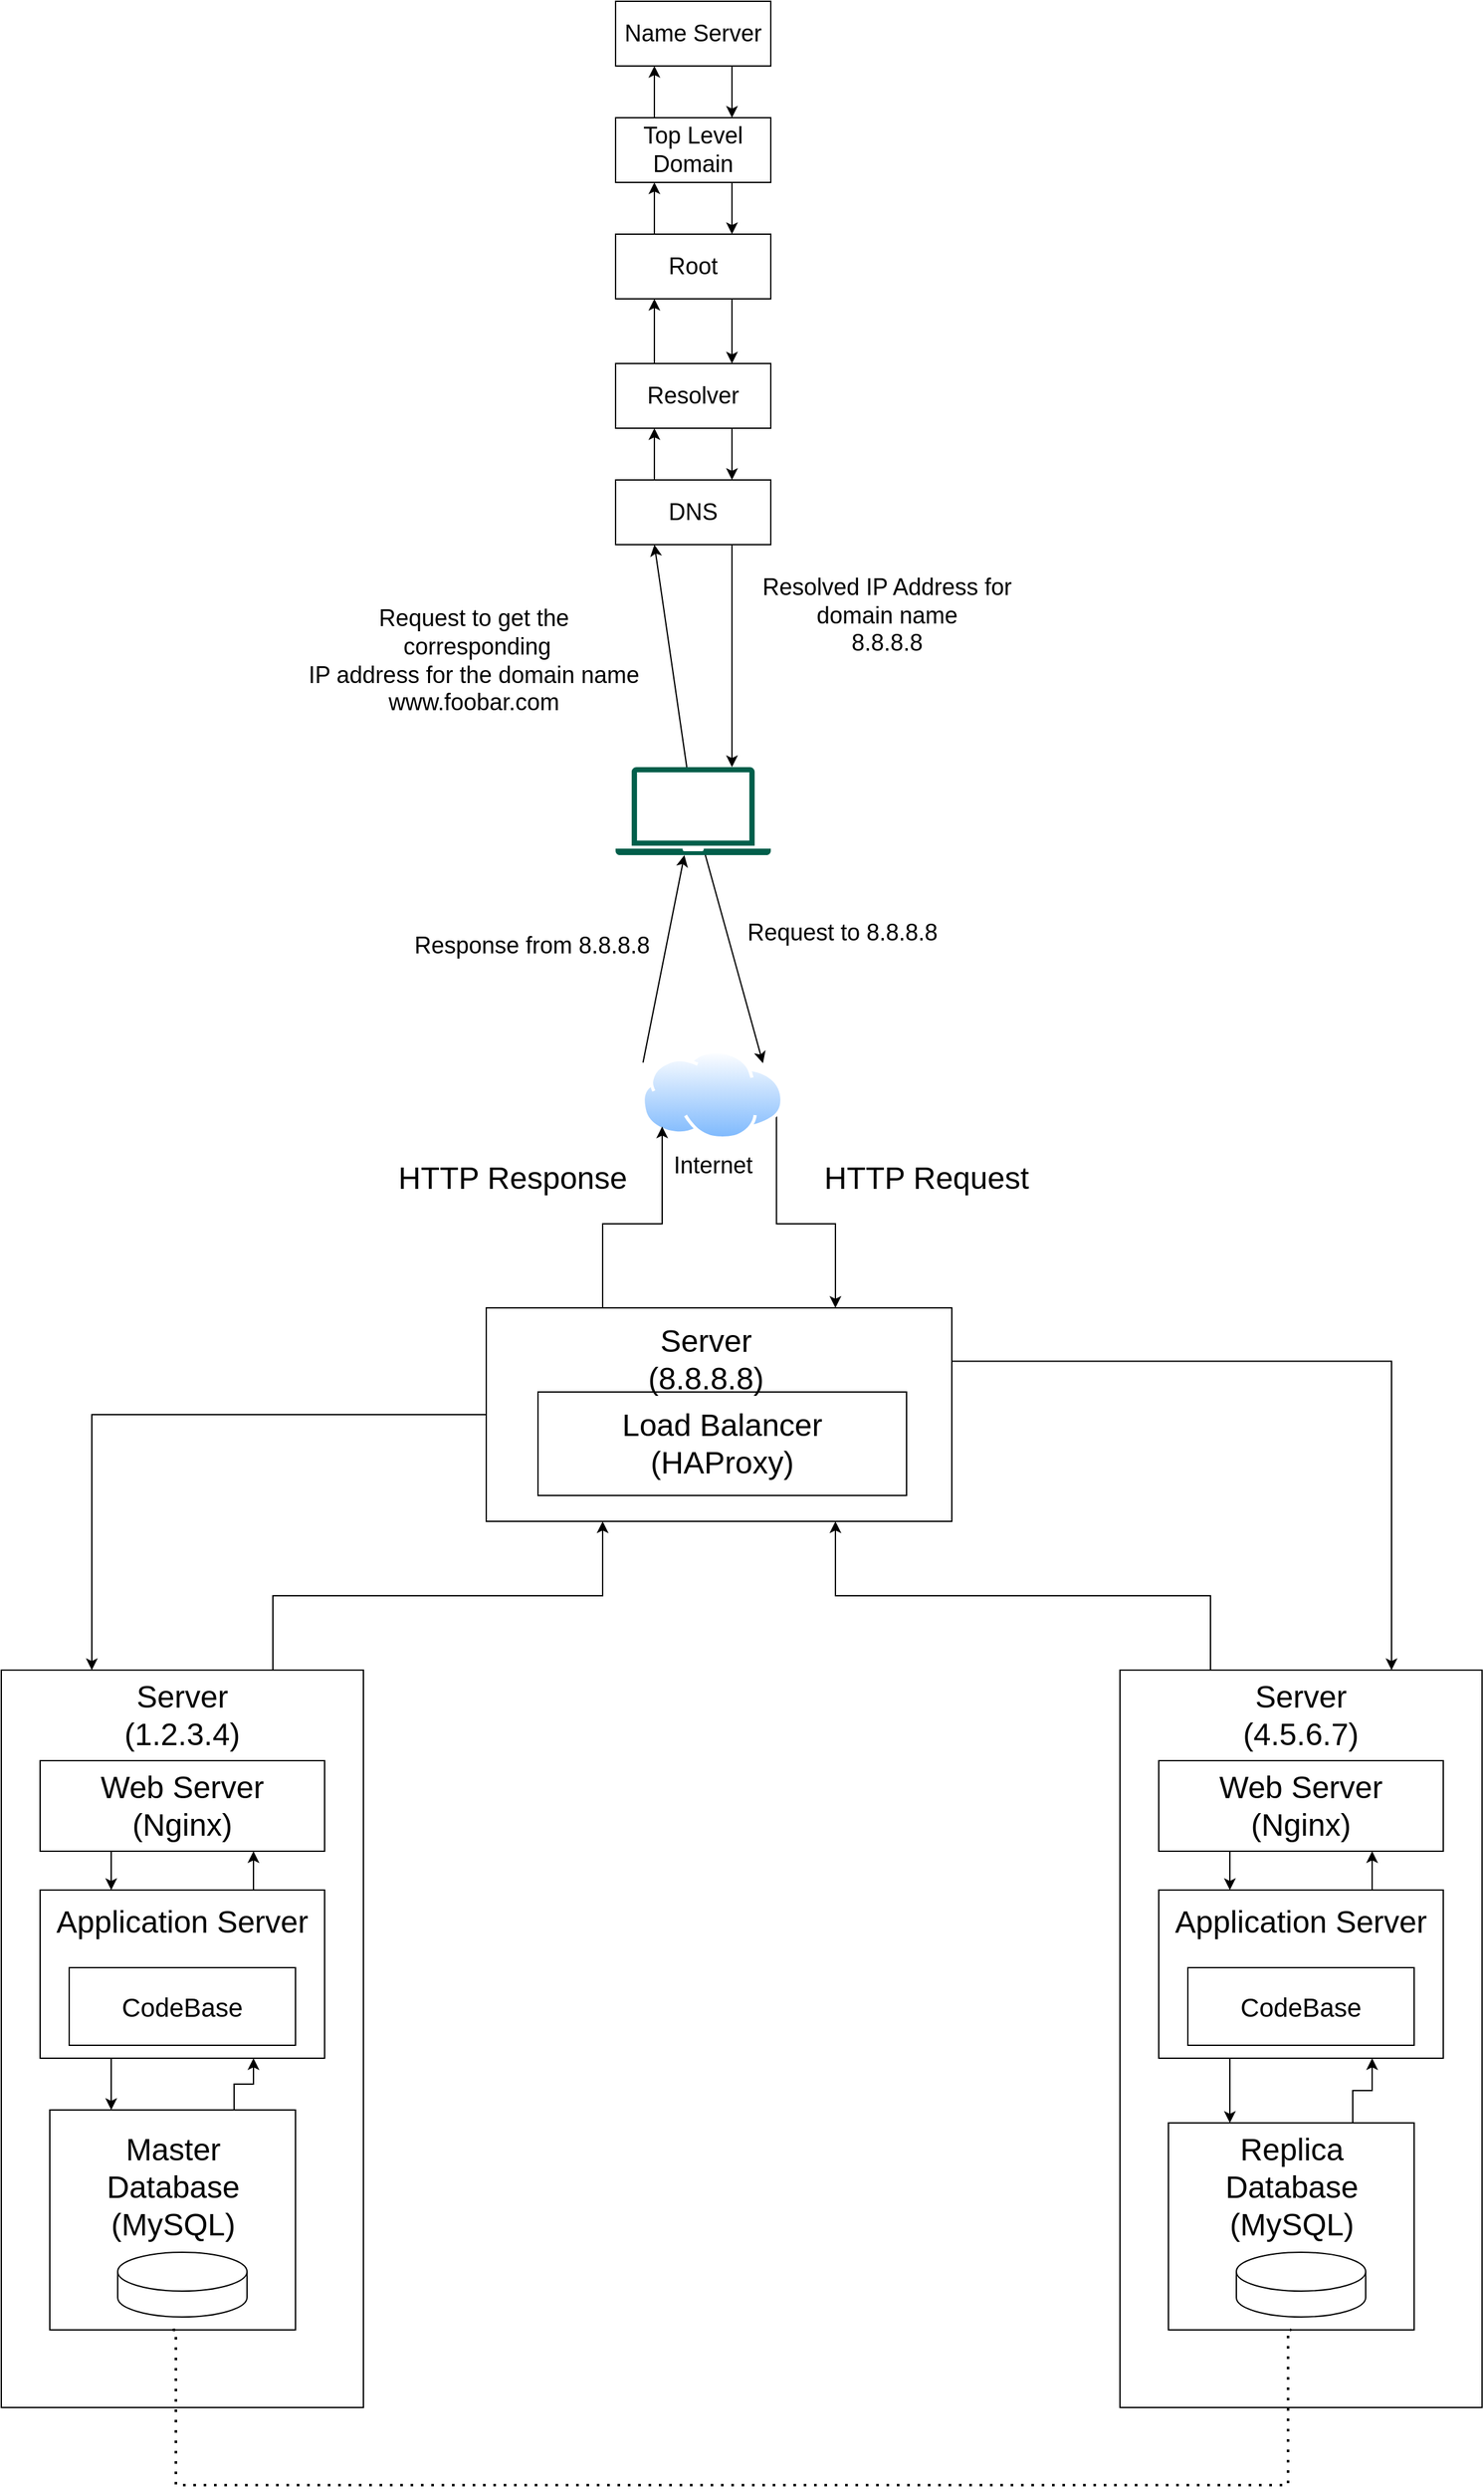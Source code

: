 <mxfile version="20.6.2" type="device"><diagram id="Ur6gRPB38YQK42sb_czI" name="Page-1"><mxGraphModel dx="4544" dy="1410" grid="1" gridSize="10" guides="1" tooltips="1" connect="1" arrows="1" fold="1" page="1" pageScale="1" pageWidth="850" pageHeight="1100" math="0" shadow="0"><root><mxCell id="0"/><mxCell id="1" parent="0"/><mxCell id="QQvmPmS_KhWr08DKVS-H-1" value="" style="sketch=0;pointerEvents=1;shadow=0;dashed=0;html=1;strokeColor=none;fillColor=#005F4B;labelPosition=center;verticalLabelPosition=bottom;verticalAlign=top;align=center;outlineConnect=0;shape=mxgraph.veeam2.laptop;" vertex="1" parent="1"><mxGeometry x="-940" y="1132" width="120" height="68" as="geometry"/></mxCell><mxCell id="QQvmPmS_KhWr08DKVS-H-69" style="edgeStyle=orthogonalEdgeStyle;rounded=0;orthogonalLoop=1;jettySize=auto;html=1;exitX=1;exitY=0.75;exitDx=0;exitDy=0;entryX=0.75;entryY=0;entryDx=0;entryDy=0;fontSize=24;" edge="1" parent="1" source="QQvmPmS_KhWr08DKVS-H-3" target="QQvmPmS_KhWr08DKVS-H-63"><mxGeometry relative="1" as="geometry"/></mxCell><mxCell id="QQvmPmS_KhWr08DKVS-H-3" value="&lt;font style=&quot;font-size: 18px;&quot;&gt;Internet&lt;/font&gt;" style="aspect=fixed;perimeter=ellipsePerimeter;html=1;align=center;shadow=0;dashed=0;spacingTop=3;image;image=img/lib/active_directory/internet_cloud.svg;" vertex="1" parent="1"><mxGeometry x="-920" y="1350.7" width="110" height="69.3" as="geometry"/></mxCell><mxCell id="QQvmPmS_KhWr08DKVS-H-70" style="edgeStyle=orthogonalEdgeStyle;rounded=0;orthogonalLoop=1;jettySize=auto;html=1;exitX=0.75;exitY=0;exitDx=0;exitDy=0;entryX=0.25;entryY=1;entryDx=0;entryDy=0;fontSize=24;" edge="1" parent="1" source="QQvmPmS_KhWr08DKVS-H-5" target="QQvmPmS_KhWr08DKVS-H-63"><mxGeometry relative="1" as="geometry"/></mxCell><mxCell id="QQvmPmS_KhWr08DKVS-H-5" value="" style="rounded=0;whiteSpace=wrap;html=1;" vertex="1" parent="1"><mxGeometry x="-1415" y="1830" width="280" height="570" as="geometry"/></mxCell><mxCell id="QQvmPmS_KhWr08DKVS-H-6" style="edgeStyle=orthogonalEdgeStyle;rounded=0;orthogonalLoop=1;jettySize=auto;html=1;exitX=0.25;exitY=1;exitDx=0;exitDy=0;entryX=0.25;entryY=0;entryDx=0;entryDy=0;fontSize=24;" edge="1" parent="1" source="QQvmPmS_KhWr08DKVS-H-7" target="QQvmPmS_KhWr08DKVS-H-10"><mxGeometry relative="1" as="geometry"/></mxCell><mxCell id="QQvmPmS_KhWr08DKVS-H-7" value="" style="rounded=0;whiteSpace=wrap;html=1;" vertex="1" parent="1"><mxGeometry x="-1385" y="1900" width="220" height="70" as="geometry"/></mxCell><mxCell id="QQvmPmS_KhWr08DKVS-H-8" style="edgeStyle=orthogonalEdgeStyle;rounded=0;orthogonalLoop=1;jettySize=auto;html=1;exitX=0.75;exitY=0;exitDx=0;exitDy=0;entryX=0.75;entryY=1;entryDx=0;entryDy=0;fontSize=24;" edge="1" parent="1" source="QQvmPmS_KhWr08DKVS-H-10" target="QQvmPmS_KhWr08DKVS-H-7"><mxGeometry relative="1" as="geometry"/></mxCell><mxCell id="QQvmPmS_KhWr08DKVS-H-9" style="edgeStyle=orthogonalEdgeStyle;rounded=0;orthogonalLoop=1;jettySize=auto;html=1;exitX=0.25;exitY=1;exitDx=0;exitDy=0;entryX=0.25;entryY=0;entryDx=0;entryDy=0;fontSize=24;" edge="1" parent="1" source="QQvmPmS_KhWr08DKVS-H-10" target="QQvmPmS_KhWr08DKVS-H-12"><mxGeometry relative="1" as="geometry"/></mxCell><mxCell id="QQvmPmS_KhWr08DKVS-H-10" value="" style="rounded=0;whiteSpace=wrap;html=1;" vertex="1" parent="1"><mxGeometry x="-1385" y="2000" width="220" height="130" as="geometry"/></mxCell><mxCell id="QQvmPmS_KhWr08DKVS-H-11" style="edgeStyle=orthogonalEdgeStyle;rounded=0;orthogonalLoop=1;jettySize=auto;html=1;exitX=0.75;exitY=0;exitDx=0;exitDy=0;entryX=0.75;entryY=1;entryDx=0;entryDy=0;fontSize=24;" edge="1" parent="1" source="QQvmPmS_KhWr08DKVS-H-12" target="QQvmPmS_KhWr08DKVS-H-10"><mxGeometry relative="1" as="geometry"/></mxCell><mxCell id="QQvmPmS_KhWr08DKVS-H-12" value="" style="rounded=0;whiteSpace=wrap;html=1;" vertex="1" parent="1"><mxGeometry x="-1377.5" y="2170" width="190" height="170" as="geometry"/></mxCell><mxCell id="QQvmPmS_KhWr08DKVS-H-13" value="" style="rounded=0;whiteSpace=wrap;html=1;" vertex="1" parent="1"><mxGeometry x="-1362.5" y="2060" width="175" height="60" as="geometry"/></mxCell><mxCell id="QQvmPmS_KhWr08DKVS-H-14" value="Server&lt;br&gt;(1.2.3.4)" style="text;html=1;strokeColor=none;fillColor=none;align=center;verticalAlign=middle;whiteSpace=wrap;rounded=0;strokeWidth=7;fontSize=24;" vertex="1" parent="1"><mxGeometry x="-1345" y="1850" width="140" height="30" as="geometry"/></mxCell><mxCell id="QQvmPmS_KhWr08DKVS-H-15" value="Web Server&lt;br&gt;(Nginx)" style="text;html=1;strokeColor=none;fillColor=none;align=center;verticalAlign=middle;whiteSpace=wrap;rounded=0;strokeWidth=7;fontSize=24;" vertex="1" parent="1"><mxGeometry x="-1375" y="1930" width="200" height="10" as="geometry"/></mxCell><mxCell id="QQvmPmS_KhWr08DKVS-H-16" value="Application Server" style="text;html=1;strokeColor=none;fillColor=none;align=center;verticalAlign=middle;whiteSpace=wrap;rounded=0;strokeWidth=7;fontSize=24;" vertex="1" parent="1"><mxGeometry x="-1375" y="2010" width="200" height="30" as="geometry"/></mxCell><mxCell id="QQvmPmS_KhWr08DKVS-H-17" value="CodeBase" style="text;html=1;strokeColor=none;fillColor=none;align=center;verticalAlign=middle;whiteSpace=wrap;rounded=0;strokeWidth=7;fontSize=20;" vertex="1" parent="1"><mxGeometry x="-1375" y="2075" width="200" height="30" as="geometry"/></mxCell><mxCell id="QQvmPmS_KhWr08DKVS-H-18" value="Master&lt;br&gt;Database&lt;br&gt;(MySQL)" style="text;html=1;strokeColor=none;fillColor=none;align=center;verticalAlign=middle;whiteSpace=wrap;rounded=0;strokeWidth=7;fontSize=24;" vertex="1" parent="1"><mxGeometry x="-1382.5" y="2190" width="200" height="80" as="geometry"/></mxCell><mxCell id="QQvmPmS_KhWr08DKVS-H-19" value="" style="endArrow=classic;html=1;rounded=0;fontSize=18;entryX=1;entryY=0;entryDx=0;entryDy=0;" edge="1" parent="1" source="QQvmPmS_KhWr08DKVS-H-1" target="QQvmPmS_KhWr08DKVS-H-3"><mxGeometry width="50" height="50" relative="1" as="geometry"><mxPoint x="-750" y="1179" as="sourcePoint"/><mxPoint x="-710" y="1150" as="targetPoint"/></mxGeometry></mxCell><mxCell id="QQvmPmS_KhWr08DKVS-H-20" value="" style="endArrow=classic;html=1;rounded=0;fontSize=18;exitX=0.011;exitY=0.14;exitDx=0;exitDy=0;exitPerimeter=0;" edge="1" parent="1" source="QQvmPmS_KhWr08DKVS-H-3" target="QQvmPmS_KhWr08DKVS-H-1"><mxGeometry width="50" height="50" relative="1" as="geometry"><mxPoint x="-490" y="1220" as="sourcePoint"/><mxPoint x="-440" y="1170" as="targetPoint"/></mxGeometry></mxCell><mxCell id="QQvmPmS_KhWr08DKVS-H-21" style="edgeStyle=orthogonalEdgeStyle;rounded=0;orthogonalLoop=1;jettySize=auto;html=1;exitX=0.25;exitY=0;exitDx=0;exitDy=0;entryX=0.25;entryY=1;entryDx=0;entryDy=0;fontSize=18;" edge="1" parent="1" source="QQvmPmS_KhWr08DKVS-H-23" target="QQvmPmS_KhWr08DKVS-H-26"><mxGeometry relative="1" as="geometry"/></mxCell><mxCell id="QQvmPmS_KhWr08DKVS-H-22" style="edgeStyle=orthogonalEdgeStyle;rounded=0;orthogonalLoop=1;jettySize=auto;html=1;exitX=0.75;exitY=1;exitDx=0;exitDy=0;fontSize=18;entryX=0.75;entryY=0;entryDx=0;entryDy=0;" edge="1" parent="1" source="QQvmPmS_KhWr08DKVS-H-23" target="QQvmPmS_KhWr08DKVS-H-34"><mxGeometry relative="1" as="geometry"/></mxCell><mxCell id="QQvmPmS_KhWr08DKVS-H-23" value="Resolver" style="rounded=0;whiteSpace=wrap;html=1;strokeWidth=1;fontSize=18;" vertex="1" parent="1"><mxGeometry x="-940" y="820" width="120" height="50" as="geometry"/></mxCell><mxCell id="QQvmPmS_KhWr08DKVS-H-24" style="edgeStyle=orthogonalEdgeStyle;rounded=0;orthogonalLoop=1;jettySize=auto;html=1;exitX=0.25;exitY=0;exitDx=0;exitDy=0;entryX=0.25;entryY=1;entryDx=0;entryDy=0;fontSize=18;" edge="1" parent="1" source="QQvmPmS_KhWr08DKVS-H-26" target="QQvmPmS_KhWr08DKVS-H-29"><mxGeometry relative="1" as="geometry"/></mxCell><mxCell id="QQvmPmS_KhWr08DKVS-H-25" style="edgeStyle=orthogonalEdgeStyle;rounded=0;orthogonalLoop=1;jettySize=auto;html=1;exitX=0.75;exitY=1;exitDx=0;exitDy=0;entryX=0.75;entryY=0;entryDx=0;entryDy=0;fontSize=18;" edge="1" parent="1" source="QQvmPmS_KhWr08DKVS-H-26" target="QQvmPmS_KhWr08DKVS-H-23"><mxGeometry relative="1" as="geometry"/></mxCell><mxCell id="QQvmPmS_KhWr08DKVS-H-26" value="Root" style="rounded=0;whiteSpace=wrap;html=1;strokeWidth=1;fontSize=18;" vertex="1" parent="1"><mxGeometry x="-940" y="720" width="120" height="50" as="geometry"/></mxCell><mxCell id="QQvmPmS_KhWr08DKVS-H-27" style="edgeStyle=orthogonalEdgeStyle;rounded=0;orthogonalLoop=1;jettySize=auto;html=1;exitX=0.25;exitY=0;exitDx=0;exitDy=0;entryX=0.25;entryY=1;entryDx=0;entryDy=0;fontSize=18;" edge="1" parent="1" source="QQvmPmS_KhWr08DKVS-H-29" target="QQvmPmS_KhWr08DKVS-H-31"><mxGeometry relative="1" as="geometry"/></mxCell><mxCell id="QQvmPmS_KhWr08DKVS-H-28" style="edgeStyle=orthogonalEdgeStyle;rounded=0;orthogonalLoop=1;jettySize=auto;html=1;exitX=0.75;exitY=1;exitDx=0;exitDy=0;entryX=0.75;entryY=0;entryDx=0;entryDy=0;fontSize=18;" edge="1" parent="1" source="QQvmPmS_KhWr08DKVS-H-29" target="QQvmPmS_KhWr08DKVS-H-26"><mxGeometry relative="1" as="geometry"/></mxCell><mxCell id="QQvmPmS_KhWr08DKVS-H-29" value="Top Level Domain" style="rounded=0;whiteSpace=wrap;html=1;strokeWidth=1;fontSize=18;" vertex="1" parent="1"><mxGeometry x="-940" y="630" width="120" height="50" as="geometry"/></mxCell><mxCell id="QQvmPmS_KhWr08DKVS-H-30" style="edgeStyle=orthogonalEdgeStyle;rounded=0;orthogonalLoop=1;jettySize=auto;html=1;exitX=0.75;exitY=1;exitDx=0;exitDy=0;entryX=0.75;entryY=0;entryDx=0;entryDy=0;fontSize=18;" edge="1" parent="1" source="QQvmPmS_KhWr08DKVS-H-31" target="QQvmPmS_KhWr08DKVS-H-29"><mxGeometry relative="1" as="geometry"/></mxCell><mxCell id="QQvmPmS_KhWr08DKVS-H-31" value="Name Server" style="rounded=0;whiteSpace=wrap;html=1;strokeWidth=1;fontSize=18;" vertex="1" parent="1"><mxGeometry x="-940" y="540" width="120" height="50" as="geometry"/></mxCell><mxCell id="QQvmPmS_KhWr08DKVS-H-32" style="edgeStyle=orthogonalEdgeStyle;rounded=0;orthogonalLoop=1;jettySize=auto;html=1;exitX=0.25;exitY=0;exitDx=0;exitDy=0;entryX=0.25;entryY=1;entryDx=0;entryDy=0;fontSize=18;" edge="1" parent="1" source="QQvmPmS_KhWr08DKVS-H-34" target="QQvmPmS_KhWr08DKVS-H-23"><mxGeometry relative="1" as="geometry"/></mxCell><mxCell id="QQvmPmS_KhWr08DKVS-H-33" style="edgeStyle=orthogonalEdgeStyle;rounded=0;orthogonalLoop=1;jettySize=auto;html=1;exitX=0.75;exitY=1;exitDx=0;exitDy=0;fontSize=18;" edge="1" parent="1" source="QQvmPmS_KhWr08DKVS-H-34" target="QQvmPmS_KhWr08DKVS-H-1"><mxGeometry relative="1" as="geometry"><Array as="points"><mxPoint x="-850" y="1090"/><mxPoint x="-850" y="1090"/></Array></mxGeometry></mxCell><mxCell id="QQvmPmS_KhWr08DKVS-H-34" value="DNS" style="rounded=0;whiteSpace=wrap;html=1;strokeWidth=1;fontSize=18;" vertex="1" parent="1"><mxGeometry x="-940" y="910" width="120" height="50" as="geometry"/></mxCell><mxCell id="QQvmPmS_KhWr08DKVS-H-35" value="" style="endArrow=classic;html=1;rounded=0;fontSize=18;entryX=0.25;entryY=1;entryDx=0;entryDy=0;" edge="1" parent="1" source="QQvmPmS_KhWr08DKVS-H-1" target="QQvmPmS_KhWr08DKVS-H-34"><mxGeometry width="50" height="50" relative="1" as="geometry"><mxPoint x="-760" y="1120" as="sourcePoint"/><mxPoint x="-910" y="1080" as="targetPoint"/></mxGeometry></mxCell><mxCell id="QQvmPmS_KhWr08DKVS-H-36" value="Resolved IP Address for domain name&lt;br&gt;8.8.8.8" style="text;html=1;strokeColor=none;fillColor=none;align=center;verticalAlign=middle;whiteSpace=wrap;rounded=0;strokeWidth=1;fontSize=18;" vertex="1" parent="1"><mxGeometry x="-830" y="975" width="200" height="80" as="geometry"/></mxCell><mxCell id="QQvmPmS_KhWr08DKVS-H-37" value="Request to get the&lt;br&gt;&amp;nbsp;corresponding &lt;br&gt;IP address for the domain name&lt;br&gt;www.foobar.com" style="text;html=1;align=center;verticalAlign=middle;resizable=0;points=[];autosize=1;strokeColor=none;fillColor=none;fontSize=18;" vertex="1" parent="1"><mxGeometry x="-1190" y="1000" width="280" height="100" as="geometry"/></mxCell><mxCell id="QQvmPmS_KhWr08DKVS-H-38" value="Response from 8.8.8.8" style="text;html=1;align=center;verticalAlign=middle;resizable=0;points=[];autosize=1;strokeColor=none;fillColor=none;fontSize=18;" vertex="1" parent="1"><mxGeometry x="-1110" y="1250" width="210" height="40" as="geometry"/></mxCell><mxCell id="QQvmPmS_KhWr08DKVS-H-39" value="Request to 8.8.8.8" style="text;html=1;align=center;verticalAlign=middle;resizable=0;points=[];autosize=1;strokeColor=none;fillColor=none;fontSize=18;" vertex="1" parent="1"><mxGeometry x="-850" y="1240" width="170" height="40" as="geometry"/></mxCell><mxCell id="QQvmPmS_KhWr08DKVS-H-40" value="&lt;font style=&quot;font-size: 24px;&quot;&gt;HTTP Request&lt;/font&gt;" style="text;html=1;align=center;verticalAlign=middle;resizable=0;points=[];autosize=1;strokeColor=none;fillColor=none;" vertex="1" parent="1"><mxGeometry x="-790" y="1430" width="180" height="40" as="geometry"/></mxCell><mxCell id="QQvmPmS_KhWr08DKVS-H-41" value="&lt;font style=&quot;font-size: 24px;&quot;&gt;HTTP Response&lt;/font&gt;" style="text;html=1;align=center;verticalAlign=middle;resizable=0;points=[];autosize=1;strokeColor=none;fillColor=none;" vertex="1" parent="1"><mxGeometry x="-1120" y="1430" width="200" height="40" as="geometry"/></mxCell><mxCell id="QQvmPmS_KhWr08DKVS-H-42" value="" style="shape=cylinder3;whiteSpace=wrap;html=1;boundedLbl=1;backgroundOutline=1;size=15;fontSize=24;" vertex="1" parent="1"><mxGeometry x="-1325" y="2280" width="100" height="50" as="geometry"/></mxCell><mxCell id="QQvmPmS_KhWr08DKVS-H-76" style="edgeStyle=orthogonalEdgeStyle;rounded=0;orthogonalLoop=1;jettySize=auto;html=1;exitX=0.25;exitY=0;exitDx=0;exitDy=0;entryX=0.75;entryY=1;entryDx=0;entryDy=0;fontSize=24;" edge="1" parent="1" source="QQvmPmS_KhWr08DKVS-H-45" target="QQvmPmS_KhWr08DKVS-H-63"><mxGeometry relative="1" as="geometry"/></mxCell><mxCell id="QQvmPmS_KhWr08DKVS-H-45" value="" style="rounded=0;whiteSpace=wrap;html=1;" vertex="1" parent="1"><mxGeometry x="-550" y="1830" width="280" height="570" as="geometry"/></mxCell><mxCell id="QQvmPmS_KhWr08DKVS-H-46" style="edgeStyle=orthogonalEdgeStyle;rounded=0;orthogonalLoop=1;jettySize=auto;html=1;exitX=0.25;exitY=1;exitDx=0;exitDy=0;entryX=0.25;entryY=0;entryDx=0;entryDy=0;fontSize=24;" edge="1" parent="1" source="QQvmPmS_KhWr08DKVS-H-47" target="QQvmPmS_KhWr08DKVS-H-50"><mxGeometry relative="1" as="geometry"/></mxCell><mxCell id="QQvmPmS_KhWr08DKVS-H-47" value="" style="rounded=0;whiteSpace=wrap;html=1;" vertex="1" parent="1"><mxGeometry x="-520" y="1900" width="220" height="70" as="geometry"/></mxCell><mxCell id="QQvmPmS_KhWr08DKVS-H-48" style="edgeStyle=orthogonalEdgeStyle;rounded=0;orthogonalLoop=1;jettySize=auto;html=1;exitX=0.75;exitY=0;exitDx=0;exitDy=0;entryX=0.75;entryY=1;entryDx=0;entryDy=0;fontSize=24;" edge="1" parent="1" source="QQvmPmS_KhWr08DKVS-H-50" target="QQvmPmS_KhWr08DKVS-H-47"><mxGeometry relative="1" as="geometry"/></mxCell><mxCell id="QQvmPmS_KhWr08DKVS-H-49" style="edgeStyle=orthogonalEdgeStyle;rounded=0;orthogonalLoop=1;jettySize=auto;html=1;exitX=0.25;exitY=1;exitDx=0;exitDy=0;entryX=0.25;entryY=0;entryDx=0;entryDy=0;fontSize=24;" edge="1" parent="1" source="QQvmPmS_KhWr08DKVS-H-50" target="QQvmPmS_KhWr08DKVS-H-52"><mxGeometry relative="1" as="geometry"/></mxCell><mxCell id="QQvmPmS_KhWr08DKVS-H-50" value="" style="rounded=0;whiteSpace=wrap;html=1;" vertex="1" parent="1"><mxGeometry x="-520" y="2000" width="220" height="130" as="geometry"/></mxCell><mxCell id="QQvmPmS_KhWr08DKVS-H-51" style="edgeStyle=orthogonalEdgeStyle;rounded=0;orthogonalLoop=1;jettySize=auto;html=1;exitX=0.75;exitY=0;exitDx=0;exitDy=0;entryX=0.75;entryY=1;entryDx=0;entryDy=0;fontSize=24;" edge="1" parent="1" source="QQvmPmS_KhWr08DKVS-H-52" target="QQvmPmS_KhWr08DKVS-H-50"><mxGeometry relative="1" as="geometry"/></mxCell><mxCell id="QQvmPmS_KhWr08DKVS-H-52" value="" style="rounded=0;whiteSpace=wrap;html=1;" vertex="1" parent="1"><mxGeometry x="-512.5" y="2180" width="190" height="160" as="geometry"/></mxCell><mxCell id="QQvmPmS_KhWr08DKVS-H-53" value="" style="rounded=0;whiteSpace=wrap;html=1;" vertex="1" parent="1"><mxGeometry x="-497.5" y="2060" width="175" height="60" as="geometry"/></mxCell><mxCell id="QQvmPmS_KhWr08DKVS-H-54" value="Server&lt;br&gt;(4.5.6.7)" style="text;html=1;strokeColor=none;fillColor=none;align=center;verticalAlign=middle;whiteSpace=wrap;rounded=0;strokeWidth=7;fontSize=24;" vertex="1" parent="1"><mxGeometry x="-480" y="1850" width="140" height="30" as="geometry"/></mxCell><mxCell id="QQvmPmS_KhWr08DKVS-H-55" value="Web Server&lt;br&gt;(Nginx)" style="text;html=1;strokeColor=none;fillColor=none;align=center;verticalAlign=middle;whiteSpace=wrap;rounded=0;strokeWidth=7;fontSize=24;" vertex="1" parent="1"><mxGeometry x="-510" y="1930" width="200" height="10" as="geometry"/></mxCell><mxCell id="QQvmPmS_KhWr08DKVS-H-56" value="Application Server" style="text;html=1;strokeColor=none;fillColor=none;align=center;verticalAlign=middle;whiteSpace=wrap;rounded=0;strokeWidth=7;fontSize=24;" vertex="1" parent="1"><mxGeometry x="-510" y="2010" width="200" height="30" as="geometry"/></mxCell><mxCell id="QQvmPmS_KhWr08DKVS-H-57" value="CodeBase" style="text;html=1;strokeColor=none;fillColor=none;align=center;verticalAlign=middle;whiteSpace=wrap;rounded=0;strokeWidth=7;fontSize=20;" vertex="1" parent="1"><mxGeometry x="-510" y="2075" width="200" height="30" as="geometry"/></mxCell><mxCell id="QQvmPmS_KhWr08DKVS-H-58" value="Replica&lt;br&gt;Database&lt;br&gt;(MySQL)" style="text;html=1;strokeColor=none;fillColor=none;align=center;verticalAlign=middle;whiteSpace=wrap;rounded=0;strokeWidth=7;fontSize=24;" vertex="1" parent="1"><mxGeometry x="-517.5" y="2190" width="200" height="80" as="geometry"/></mxCell><mxCell id="QQvmPmS_KhWr08DKVS-H-59" value="" style="shape=cylinder3;whiteSpace=wrap;html=1;boundedLbl=1;backgroundOutline=1;size=15;fontSize=24;" vertex="1" parent="1"><mxGeometry x="-460" y="2280" width="100" height="50" as="geometry"/></mxCell><mxCell id="QQvmPmS_KhWr08DKVS-H-68" style="edgeStyle=orthogonalEdgeStyle;rounded=0;orthogonalLoop=1;jettySize=auto;html=1;exitX=0.25;exitY=0;exitDx=0;exitDy=0;entryX=0;entryY=1;entryDx=0;entryDy=0;fontSize=24;" edge="1" parent="1" source="QQvmPmS_KhWr08DKVS-H-63" target="QQvmPmS_KhWr08DKVS-H-3"><mxGeometry relative="1" as="geometry"/></mxCell><mxCell id="QQvmPmS_KhWr08DKVS-H-73" style="edgeStyle=orthogonalEdgeStyle;rounded=0;orthogonalLoop=1;jettySize=auto;html=1;exitX=0;exitY=0.5;exitDx=0;exitDy=0;entryX=0.25;entryY=0;entryDx=0;entryDy=0;fontSize=24;" edge="1" parent="1" source="QQvmPmS_KhWr08DKVS-H-63" target="QQvmPmS_KhWr08DKVS-H-5"><mxGeometry relative="1" as="geometry"/></mxCell><mxCell id="QQvmPmS_KhWr08DKVS-H-75" style="edgeStyle=orthogonalEdgeStyle;rounded=0;orthogonalLoop=1;jettySize=auto;html=1;exitX=1;exitY=0.25;exitDx=0;exitDy=0;entryX=0.75;entryY=0;entryDx=0;entryDy=0;fontSize=24;" edge="1" parent="1" source="QQvmPmS_KhWr08DKVS-H-63" target="QQvmPmS_KhWr08DKVS-H-45"><mxGeometry relative="1" as="geometry"/></mxCell><mxCell id="QQvmPmS_KhWr08DKVS-H-63" value="" style="rounded=0;whiteSpace=wrap;html=1;fontSize=24;" vertex="1" parent="1"><mxGeometry x="-1040" y="1550" width="360" height="165" as="geometry"/></mxCell><mxCell id="QQvmPmS_KhWr08DKVS-H-64" value="Load Balancer&lt;br&gt;(HAProxy)" style="rounded=0;whiteSpace=wrap;html=1;fontSize=24;" vertex="1" parent="1"><mxGeometry x="-1000" y="1615" width="285" height="80" as="geometry"/></mxCell><mxCell id="QQvmPmS_KhWr08DKVS-H-65" value="Server&lt;br&gt;(8.8.8.8)" style="text;html=1;strokeColor=none;fillColor=none;align=center;verticalAlign=middle;whiteSpace=wrap;rounded=0;strokeWidth=7;fontSize=24;" vertex="1" parent="1"><mxGeometry x="-940" y="1575" width="140" height="30" as="geometry"/></mxCell><mxCell id="QQvmPmS_KhWr08DKVS-H-77" value="" style="endArrow=none;dashed=1;html=1;dashPattern=1 3;strokeWidth=2;rounded=0;fontSize=24;edgeStyle=orthogonalEdgeStyle;exitX=0.5;exitY=1;exitDx=0;exitDy=0;entryX=0.5;entryY=1;entryDx=0;entryDy=0;" edge="1" parent="1" source="QQvmPmS_KhWr08DKVS-H-12" target="QQvmPmS_KhWr08DKVS-H-52"><mxGeometry width="50" height="50" relative="1" as="geometry"><mxPoint x="-1280" y="2490" as="sourcePoint"/><mxPoint x="-420" y="2480" as="targetPoint"/><Array as="points"><mxPoint x="-1280" y="2340"/><mxPoint x="-1280" y="2460"/><mxPoint x="-420" y="2460"/><mxPoint x="-420" y="2340"/></Array></mxGeometry></mxCell></root></mxGraphModel></diagram></mxfile>